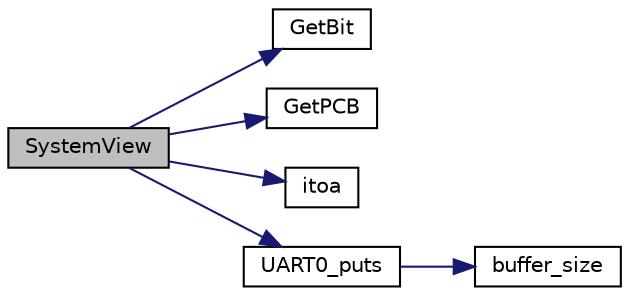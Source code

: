 digraph "SystemView"
{
 // LATEX_PDF_SIZE
  edge [fontname="Helvetica",fontsize="10",labelfontname="Helvetica",labelfontsize="10"];
  node [fontname="Helvetica",fontsize="10",shape=record];
  rankdir="LR";
  Node1 [label="SystemView",height=0.2,width=0.4,color="black", fillcolor="grey75", style="filled", fontcolor="black",tooltip="Displays information about the system and allocated processes."];
  Node1 -> Node2 [color="midnightblue",fontsize="10",style="solid",fontname="Helvetica"];
  Node2 [label="GetBit",height=0.2,width=0.4,color="black", fillcolor="white", style="filled",URL="$bitmap_8c.html#aea47b36efa670baedacd8eb1c8cefed9",tooltip="Gets thevalue of a specific bit in a bitmap."];
  Node1 -> Node3 [color="midnightblue",fontsize="10",style="solid",fontname="Helvetica"];
  Node3 [label="GetPCB",height=0.2,width=0.4,color="black", fillcolor="white", style="filled",URL="$k__processes_8c.html#a71c896af93e05e040e63ab29272a15ed",tooltip="Gets pointer to PCB."];
  Node1 -> Node4 [color="midnightblue",fontsize="10",style="solid",fontname="Helvetica"];
  Node4 [label="itoa",height=0.2,width=0.4,color="black", fillcolor="white", style="filled",URL="$cstr__utils_8c.html#a6be047b16875816417040dcd4168ea82",tooltip="Converts a signed integer into a string in base10."];
  Node1 -> Node5 [color="midnightblue",fontsize="10",style="solid",fontname="Helvetica"];
  Node5 [label="UART0_puts",height=0.2,width=0.4,color="black", fillcolor="white", style="filled",URL="$uart_8c.html#a2d797721c4a028583e8a104199f9075d",tooltip="Sends char string to UART 0."];
  Node5 -> Node6 [color="midnightblue",fontsize="10",style="solid",fontname="Helvetica"];
  Node6 [label="buffer_size",height=0.2,width=0.4,color="black", fillcolor="white", style="filled",URL="$cirbuffer_8c.html#a2f814236dddb19be2d91c62b2f2c90ce",tooltip="Get the size of the buffer/How many characters are currently queued."];
}
